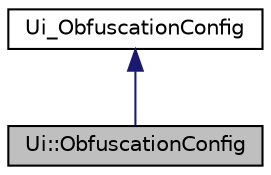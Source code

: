 digraph "Ui::ObfuscationConfig"
{
 // LATEX_PDF_SIZE
  edge [fontname="Helvetica",fontsize="10",labelfontname="Helvetica",labelfontsize="10"];
  node [fontname="Helvetica",fontsize="10",shape=record];
  Node0 [label="Ui::ObfuscationConfig",height=0.2,width=0.4,color="black", fillcolor="grey75", style="filled", fontcolor="black",tooltip=" "];
  Node1 -> Node0 [dir="back",color="midnightblue",fontsize="10",style="solid",fontname="Helvetica"];
  Node1 [label="Ui_ObfuscationConfig",height=0.2,width=0.4,color="black", fillcolor="white", style="filled",URL="$class_ui___obfuscation_config.html",tooltip=" "];
}
